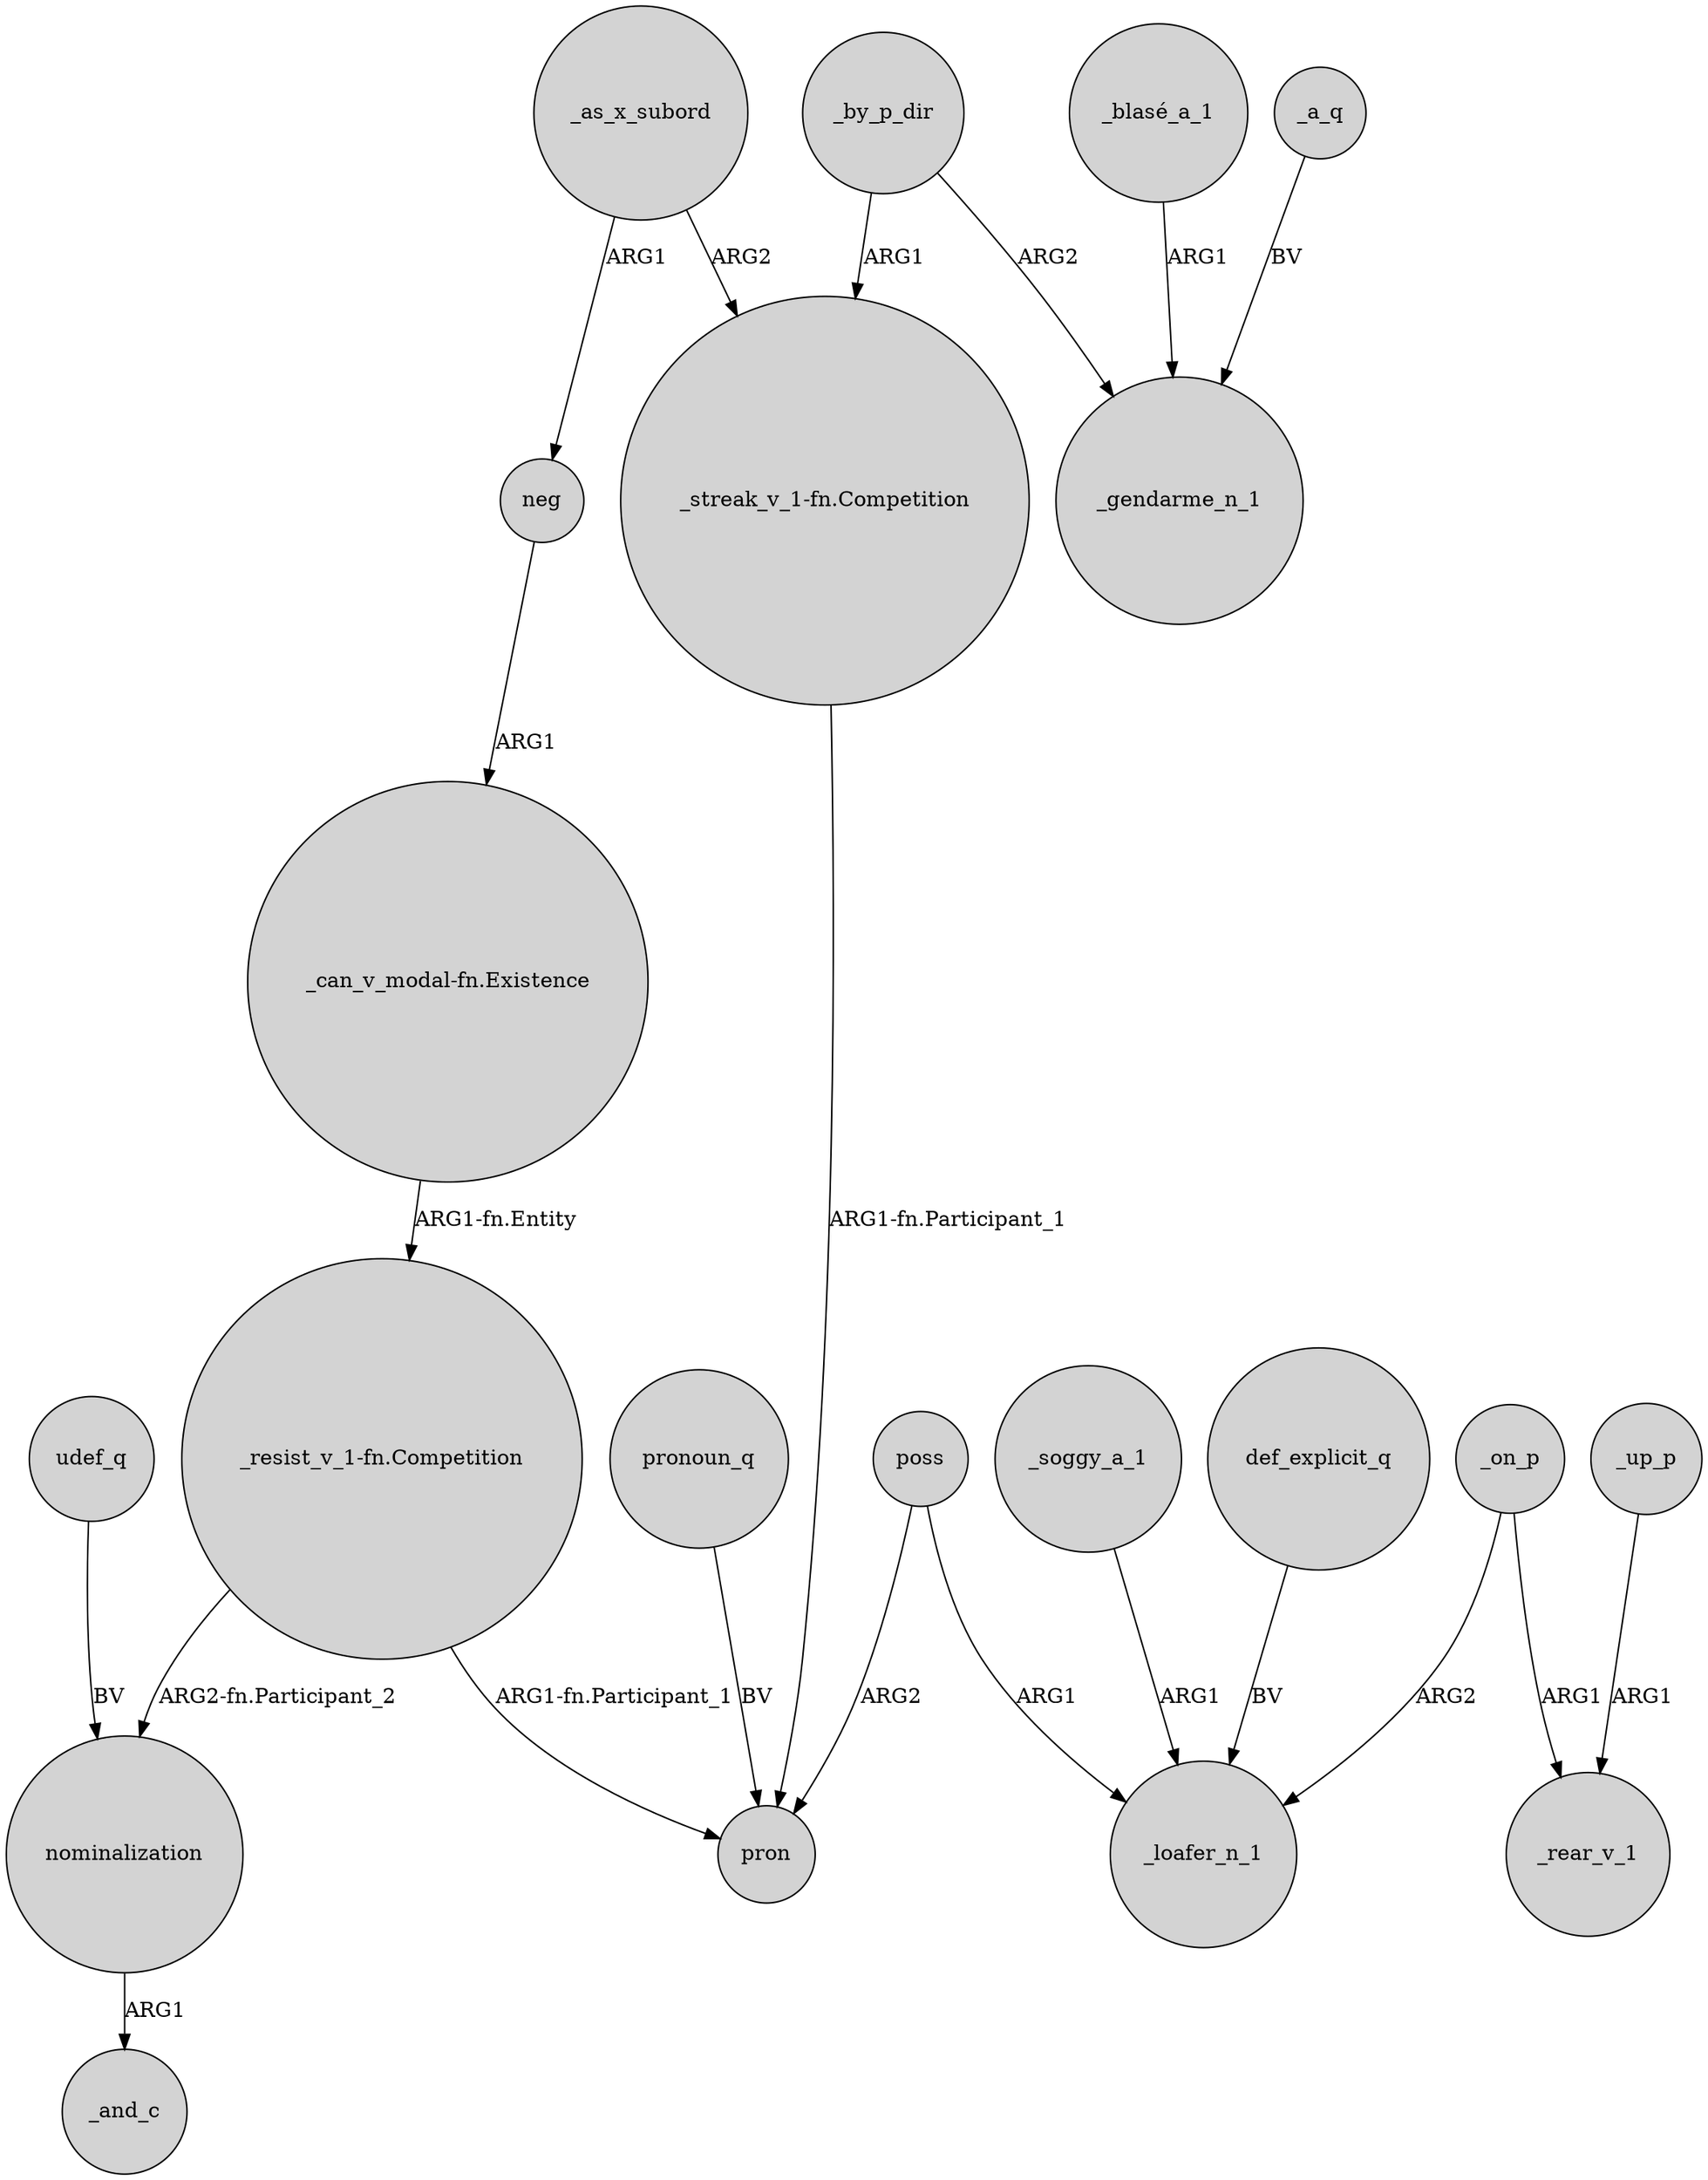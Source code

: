 digraph {
	node [shape=circle style=filled]
	"_streak_v_1-fn.Competition" -> pron [label="ARG1-fn.Participant_1"]
	_by_p_dir -> _gendarme_n_1 [label=ARG2]
	_on_p -> _loafer_n_1 [label=ARG2]
	"_resist_v_1-fn.Competition" -> pron [label="ARG1-fn.Participant_1"]
	"_resist_v_1-fn.Competition" -> nominalization [label="ARG2-fn.Participant_2"]
	udef_q -> nominalization [label=BV]
	"_can_v_modal-fn.Existence" -> "_resist_v_1-fn.Competition" [label="ARG1-fn.Entity"]
	poss -> _loafer_n_1 [label=ARG1]
	nominalization -> _and_c [label=ARG1]
	pronoun_q -> pron [label=BV]
	_on_p -> _rear_v_1 [label=ARG1]
	poss -> pron [label=ARG2]
	_as_x_subord -> neg [label=ARG1]
	"_blasé_a_1" -> _gendarme_n_1 [label=ARG1]
	_as_x_subord -> "_streak_v_1-fn.Competition" [label=ARG2]
	_up_p -> _rear_v_1 [label=ARG1]
	_by_p_dir -> "_streak_v_1-fn.Competition" [label=ARG1]
	neg -> "_can_v_modal-fn.Existence" [label=ARG1]
	_soggy_a_1 -> _loafer_n_1 [label=ARG1]
	def_explicit_q -> _loafer_n_1 [label=BV]
	_a_q -> _gendarme_n_1 [label=BV]
}
